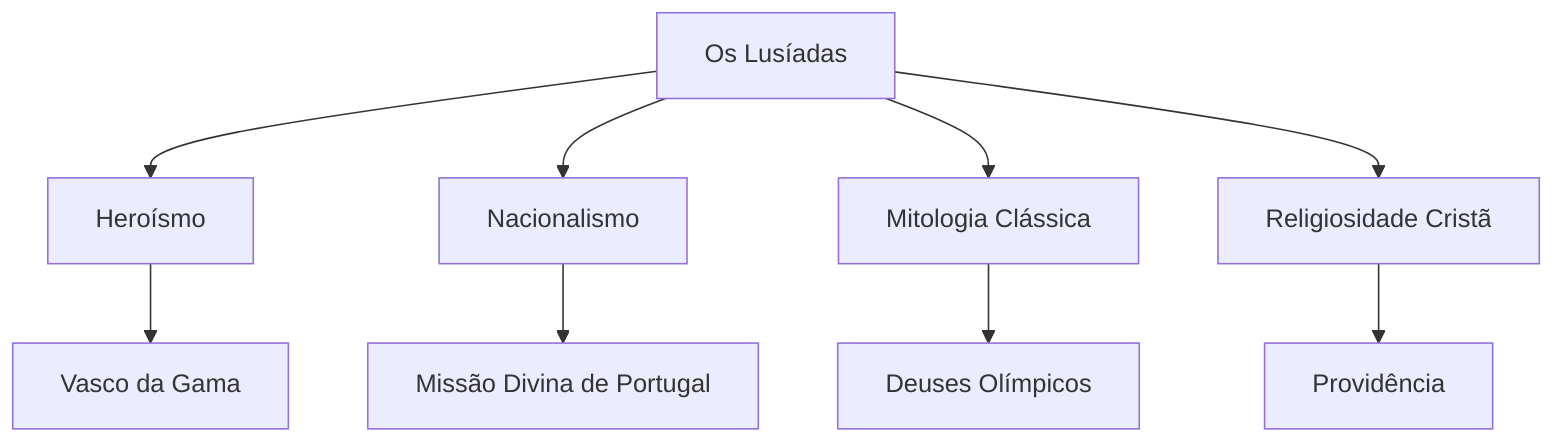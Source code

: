 graph TD
  A[Os Lusíadas] --> B[Heroísmo]
  A --> C[Nacionalismo]
  A --> D[Mitologia Clássica]
  A --> E[Religiosidade Cristã]
  B --> F[Vasco da Gama]
  C --> G[Missão Divina de Portugal]
  D --> H[Deuses Olímpicos]
  E --> I[Providência]